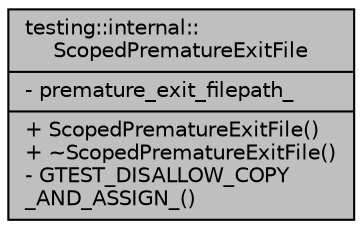 digraph "testing::internal::ScopedPrematureExitFile"
{
  edge [fontname="Helvetica",fontsize="10",labelfontname="Helvetica",labelfontsize="10"];
  node [fontname="Helvetica",fontsize="10",shape=record];
  Node1 [label="{testing::internal::\lScopedPrematureExitFile\n|- premature_exit_filepath_\l|+ ScopedPrematureExitFile()\l+ ~ScopedPrematureExitFile()\l- GTEST_DISALLOW_COPY\l_AND_ASSIGN_()\l}",height=0.2,width=0.4,color="black", fillcolor="grey75", style="filled", fontcolor="black"];
}
